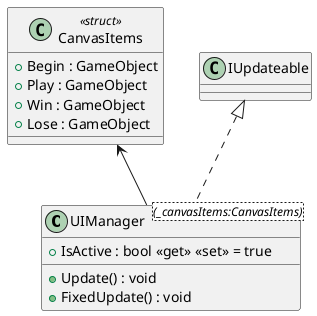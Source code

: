 @startuml
class UIManager<(_canvasItems:CanvasItems)> {
    + IsActive : bool <<get>> <<set>> = true
    + Update() : void
    + FixedUpdate() : void
}
class CanvasItems <<struct>> {
    + Begin : GameObject
    + Play : GameObject
    + Win : GameObject
    + Lose : GameObject
}
CanvasItems <-- UIManager
IUpdateable <|.. UIManager
@enduml
